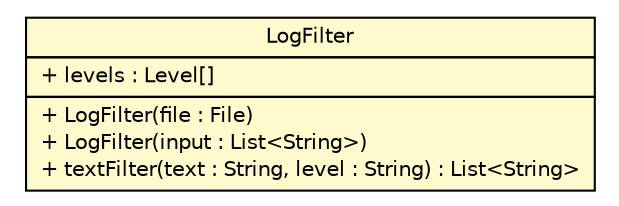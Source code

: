 #!/usr/local/bin/dot
#
# Class diagram 
# Generated by UMLGraph version R5_6 (http://www.umlgraph.org/)
#

digraph G {
	edge [fontname="Helvetica",fontsize=10,labelfontname="Helvetica",labelfontsize=10];
	node [fontname="Helvetica",fontsize=10,shape=plaintext];
	nodesep=0.25;
	ranksep=0.5;
	// sorcer.core.provider.logger.LogFilter
	c310516 [label=<<table title="sorcer.core.provider.logger.LogFilter" border="0" cellborder="1" cellspacing="0" cellpadding="2" port="p" bgcolor="lemonChiffon" href="./LogFilter.html">
		<tr><td><table border="0" cellspacing="0" cellpadding="1">
<tr><td align="center" balign="center"> LogFilter </td></tr>
		</table></td></tr>
		<tr><td><table border="0" cellspacing="0" cellpadding="1">
<tr><td align="left" balign="left"> + levels : Level[] </td></tr>
		</table></td></tr>
		<tr><td><table border="0" cellspacing="0" cellpadding="1">
<tr><td align="left" balign="left"> + LogFilter(file : File) </td></tr>
<tr><td align="left" balign="left"> + LogFilter(input : List&lt;String&gt;) </td></tr>
<tr><td align="left" balign="left"> + textFilter(text : String, level : String) : List&lt;String&gt; </td></tr>
		</table></td></tr>
		</table>>, URL="./LogFilter.html", fontname="Helvetica", fontcolor="black", fontsize=10.0];
}

